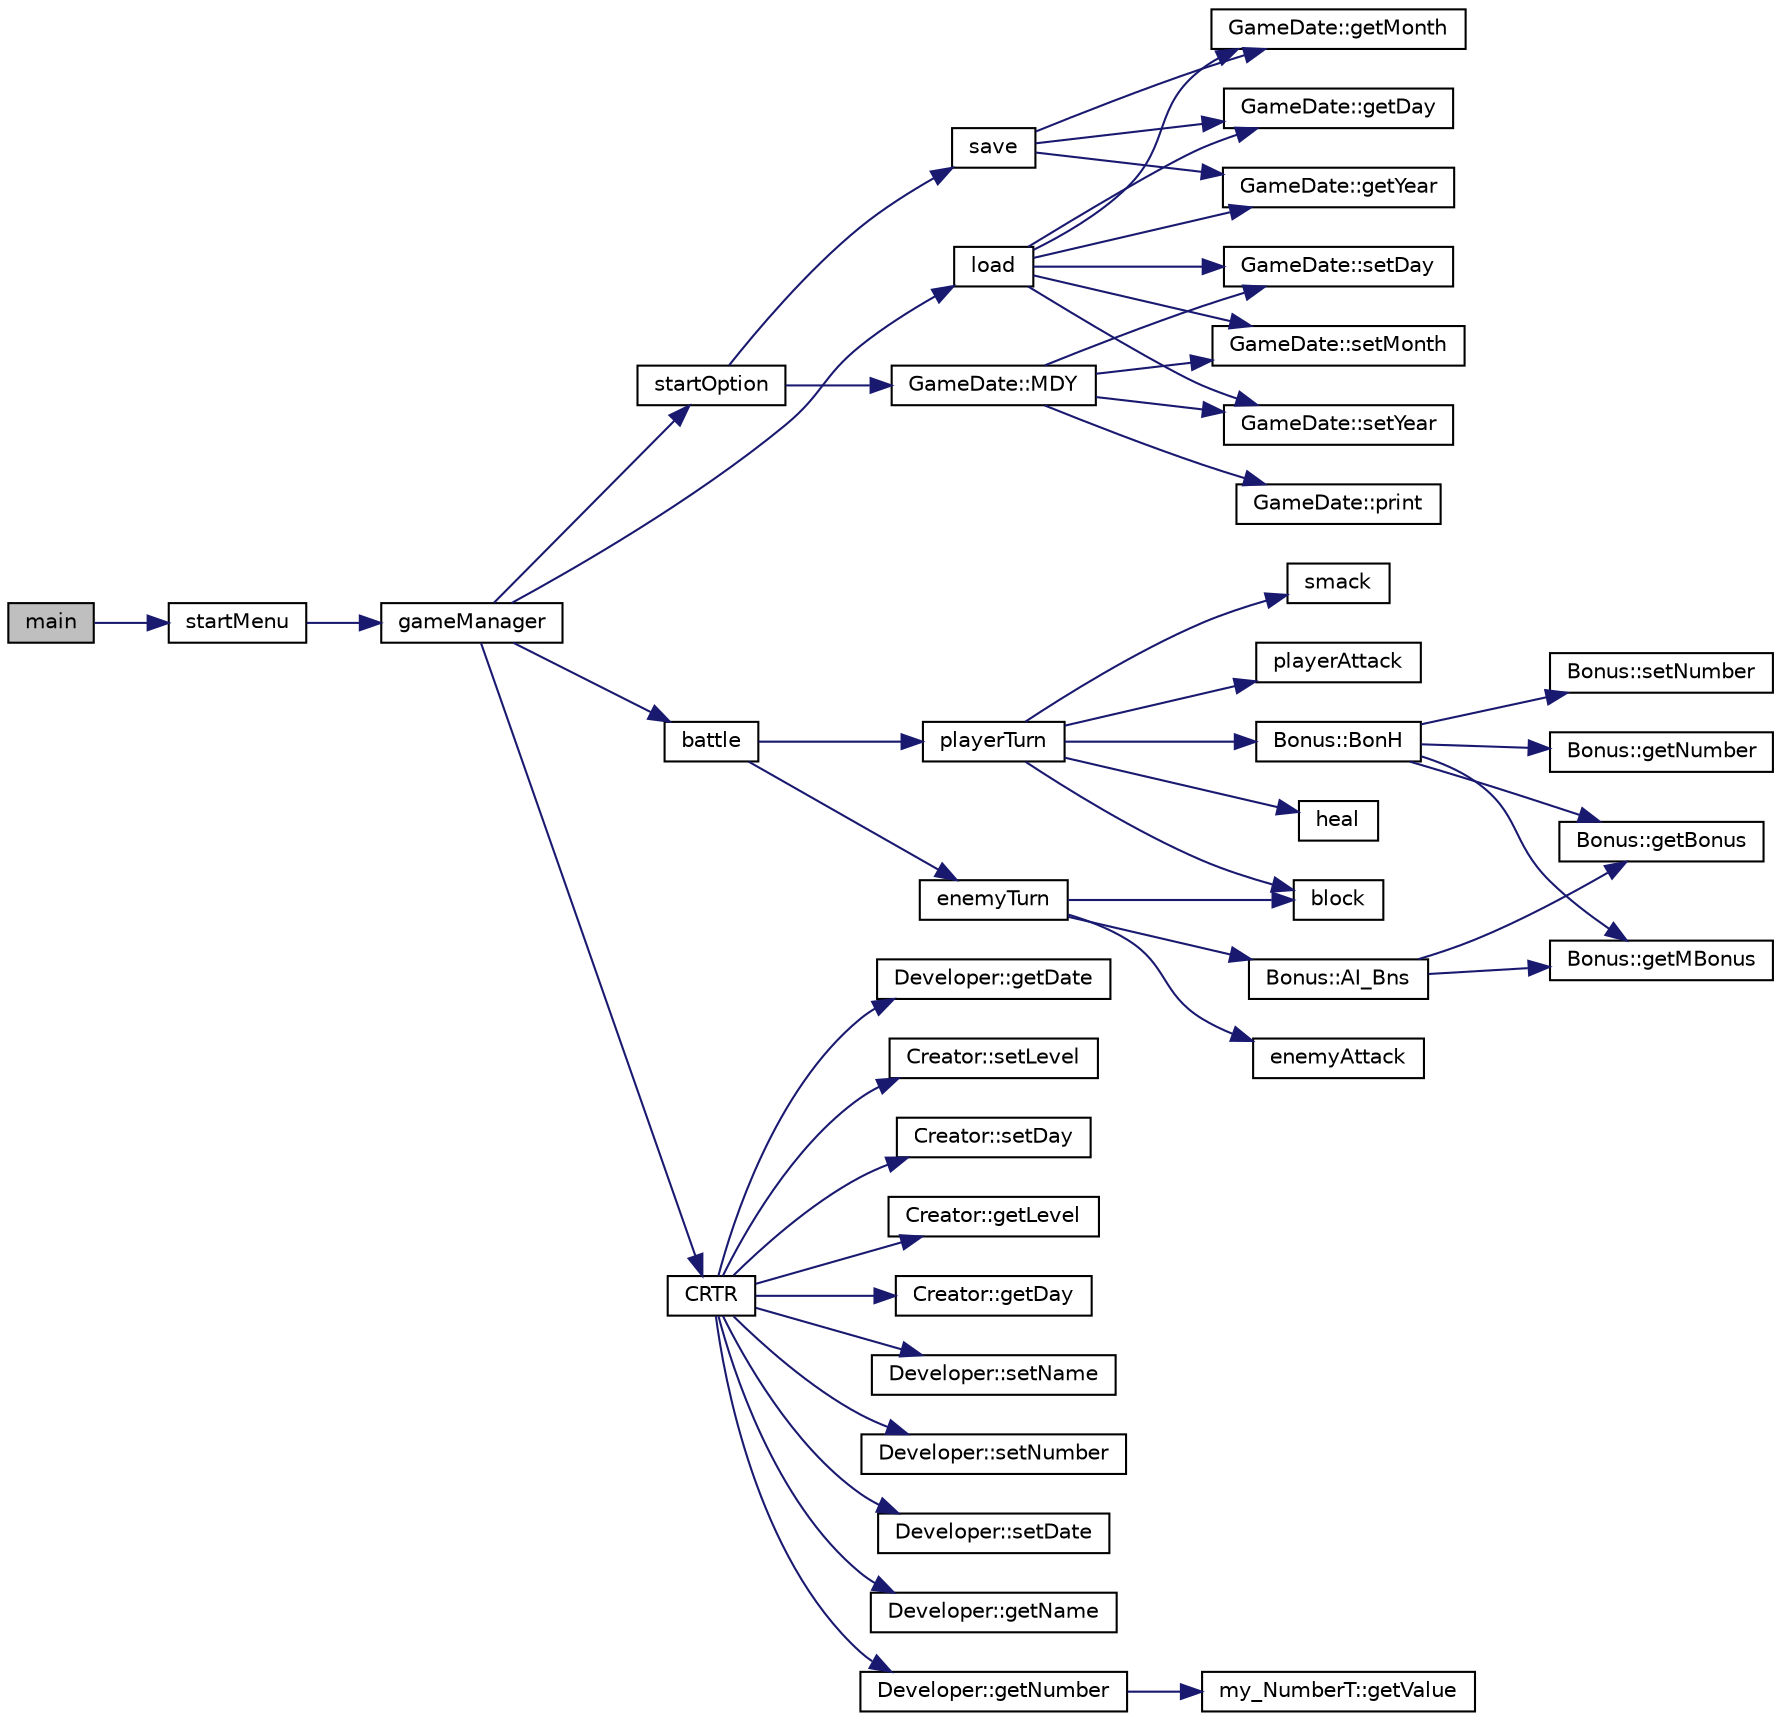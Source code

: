 digraph "main"
{
  edge [fontname="Helvetica",fontsize="10",labelfontname="Helvetica",labelfontsize="10"];
  node [fontname="Helvetica",fontsize="10",shape=record];
  rankdir="LR";
  Node1 [label="main",height=0.2,width=0.4,color="black", fillcolor="grey75", style="filled", fontcolor="black"];
  Node1 -> Node2 [color="midnightblue",fontsize="10",style="solid",fontname="Helvetica"];
  Node2 [label="startMenu",height=0.2,width=0.4,color="black", fillcolor="white", style="filled",URL="$main_8cpp.html#adb4b7104b34632fd046d9a534eced233"];
  Node2 -> Node3 [color="midnightblue",fontsize="10",style="solid",fontname="Helvetica"];
  Node3 [label="gameManager",height=0.2,width=0.4,color="black", fillcolor="white", style="filled",URL="$main_8cpp.html#a1fa62b46e875fff4cb5f5ea66f93a671"];
  Node3 -> Node4 [color="midnightblue",fontsize="10",style="solid",fontname="Helvetica"];
  Node4 [label="startOption",height=0.2,width=0.4,color="black", fillcolor="white", style="filled",URL="$main_8cpp.html#a9421d775ae363a991198f68d5dbf7b19"];
  Node4 -> Node5 [color="midnightblue",fontsize="10",style="solid",fontname="Helvetica"];
  Node5 [label="GameDate::MDY",height=0.2,width=0.4,color="black", fillcolor="white", style="filled",URL="$class_game_date.html#a46f2fcc90a57600fd45b783d9f8cd0c3"];
  Node5 -> Node6 [color="midnightblue",fontsize="10",style="solid",fontname="Helvetica"];
  Node6 [label="GameDate::setDay",height=0.2,width=0.4,color="black", fillcolor="white", style="filled",URL="$class_game_date.html#aba5c6ab5a4f050ceb431fbcd037009d3"];
  Node5 -> Node7 [color="midnightblue",fontsize="10",style="solid",fontname="Helvetica"];
  Node7 [label="GameDate::setMonth",height=0.2,width=0.4,color="black", fillcolor="white", style="filled",URL="$class_game_date.html#a55608e9a69e32403ae008291681bbf59"];
  Node5 -> Node8 [color="midnightblue",fontsize="10",style="solid",fontname="Helvetica"];
  Node8 [label="GameDate::setYear",height=0.2,width=0.4,color="black", fillcolor="white", style="filled",URL="$class_game_date.html#adcaba92c4db1fa259a5d8ae9704064e5"];
  Node5 -> Node9 [color="midnightblue",fontsize="10",style="solid",fontname="Helvetica"];
  Node9 [label="GameDate::print",height=0.2,width=0.4,color="black", fillcolor="white", style="filled",URL="$class_game_date.html#ae0829c804c22c72d1fe34080aed5cea3"];
  Node4 -> Node10 [color="midnightblue",fontsize="10",style="solid",fontname="Helvetica"];
  Node10 [label="save",height=0.2,width=0.4,color="black", fillcolor="white", style="filled",URL="$main_8cpp.html#ae37e254cdfd11133af9b06c52f393d6e"];
  Node10 -> Node11 [color="midnightblue",fontsize="10",style="solid",fontname="Helvetica"];
  Node11 [label="GameDate::getMonth",height=0.2,width=0.4,color="black", fillcolor="white", style="filled",URL="$class_game_date.html#a2b8fba33da7e4820587a2e6ccc9411e0"];
  Node10 -> Node12 [color="midnightblue",fontsize="10",style="solid",fontname="Helvetica"];
  Node12 [label="GameDate::getDay",height=0.2,width=0.4,color="black", fillcolor="white", style="filled",URL="$class_game_date.html#aa5f51d52c16e608253fd4c2762a1dfbb"];
  Node10 -> Node13 [color="midnightblue",fontsize="10",style="solid",fontname="Helvetica"];
  Node13 [label="GameDate::getYear",height=0.2,width=0.4,color="black", fillcolor="white", style="filled",URL="$class_game_date.html#ac996cd8d1fbd5a4ad9ede22a6b9aa7aa"];
  Node3 -> Node14 [color="midnightblue",fontsize="10",style="solid",fontname="Helvetica"];
  Node14 [label="load",height=0.2,width=0.4,color="black", fillcolor="white", style="filled",URL="$main_8cpp.html#af3dc1f4eaeaabc4cb2741c991bc47f3d"];
  Node14 -> Node7 [color="midnightblue",fontsize="10",style="solid",fontname="Helvetica"];
  Node14 -> Node6 [color="midnightblue",fontsize="10",style="solid",fontname="Helvetica"];
  Node14 -> Node8 [color="midnightblue",fontsize="10",style="solid",fontname="Helvetica"];
  Node14 -> Node11 [color="midnightblue",fontsize="10",style="solid",fontname="Helvetica"];
  Node14 -> Node12 [color="midnightblue",fontsize="10",style="solid",fontname="Helvetica"];
  Node14 -> Node13 [color="midnightblue",fontsize="10",style="solid",fontname="Helvetica"];
  Node3 -> Node15 [color="midnightblue",fontsize="10",style="solid",fontname="Helvetica"];
  Node15 [label="battle",height=0.2,width=0.4,color="black", fillcolor="white", style="filled",URL="$main_8cpp.html#a9f1fc8afafd91b62e36d45f690623ec3"];
  Node15 -> Node16 [color="midnightblue",fontsize="10",style="solid",fontname="Helvetica"];
  Node16 [label="playerTurn",height=0.2,width=0.4,color="black", fillcolor="white", style="filled",URL="$main_8cpp.html#a8cea86ce6455bbc0fe2dd9491af1444e"];
  Node16 -> Node17 [color="midnightblue",fontsize="10",style="solid",fontname="Helvetica"];
  Node17 [label="Bonus::BonH",height=0.2,width=0.4,color="black", fillcolor="white", style="filled",URL="$class_bonus.html#aad2515d0e2e8a4e0c6fcbbd01c167712"];
  Node17 -> Node18 [color="midnightblue",fontsize="10",style="solid",fontname="Helvetica"];
  Node18 [label="Bonus::setNumber",height=0.2,width=0.4,color="black", fillcolor="white", style="filled",URL="$class_bonus.html#a9b49303ba2ac90ed51903d720c254d16"];
  Node17 -> Node19 [color="midnightblue",fontsize="10",style="solid",fontname="Helvetica"];
  Node19 [label="Bonus::getNumber",height=0.2,width=0.4,color="black", fillcolor="white", style="filled",URL="$class_bonus.html#a8410340d40b2c2f94e6975da25715615"];
  Node17 -> Node20 [color="midnightblue",fontsize="10",style="solid",fontname="Helvetica"];
  Node20 [label="Bonus::getMBonus",height=0.2,width=0.4,color="black", fillcolor="white", style="filled",URL="$class_bonus.html#aaa4cc8b64910ad7fac1a0e2408a26338"];
  Node17 -> Node21 [color="midnightblue",fontsize="10",style="solid",fontname="Helvetica"];
  Node21 [label="Bonus::getBonus",height=0.2,width=0.4,color="black", fillcolor="white", style="filled",URL="$class_bonus.html#a20eafd1e0dc632fbbd86d860822e95bf"];
  Node16 -> Node22 [color="midnightblue",fontsize="10",style="solid",fontname="Helvetica"];
  Node22 [label="heal",height=0.2,width=0.4,color="black", fillcolor="white", style="filled",URL="$main_8cpp.html#a4fc2c0136e62f2b645a505e3bd2d75be"];
  Node16 -> Node23 [color="midnightblue",fontsize="10",style="solid",fontname="Helvetica"];
  Node23 [label="smack",height=0.2,width=0.4,color="black", fillcolor="white", style="filled",URL="$main_8cpp.html#a7fffa328a80d69f42c77deccb0c98a2d"];
  Node16 -> Node24 [color="midnightblue",fontsize="10",style="solid",fontname="Helvetica"];
  Node24 [label="block",height=0.2,width=0.4,color="black", fillcolor="white", style="filled",URL="$main_8cpp.html#a81aa732ee1c52ed612ce57909dde6b75"];
  Node16 -> Node25 [color="midnightblue",fontsize="10",style="solid",fontname="Helvetica"];
  Node25 [label="playerAttack",height=0.2,width=0.4,color="black", fillcolor="white", style="filled",URL="$main_8cpp.html#a0d2f7982285746f2c3086e8c3430c8aa"];
  Node15 -> Node26 [color="midnightblue",fontsize="10",style="solid",fontname="Helvetica"];
  Node26 [label="enemyTurn",height=0.2,width=0.4,color="black", fillcolor="white", style="filled",URL="$main_8cpp.html#a6c34c0f60b1ebdcf3f8835bc5e6ca22c"];
  Node26 -> Node27 [color="midnightblue",fontsize="10",style="solid",fontname="Helvetica"];
  Node27 [label="Bonus::AI_Bns",height=0.2,width=0.4,color="black", fillcolor="white", style="filled",URL="$class_bonus.html#ae2f51b8407ff820aa8a0a180d2158554"];
  Node27 -> Node20 [color="midnightblue",fontsize="10",style="solid",fontname="Helvetica"];
  Node27 -> Node21 [color="midnightblue",fontsize="10",style="solid",fontname="Helvetica"];
  Node26 -> Node24 [color="midnightblue",fontsize="10",style="solid",fontname="Helvetica"];
  Node26 -> Node28 [color="midnightblue",fontsize="10",style="solid",fontname="Helvetica"];
  Node28 [label="enemyAttack",height=0.2,width=0.4,color="black", fillcolor="white", style="filled",URL="$main_8cpp.html#ab340df13ba844ded5c4de5a3d9a7a3dc"];
  Node3 -> Node29 [color="midnightblue",fontsize="10",style="solid",fontname="Helvetica"];
  Node29 [label="CRTR",height=0.2,width=0.4,color="black", fillcolor="white", style="filled",URL="$main_8cpp.html#a7c6049047dd1945c70484e3e37847f7b"];
  Node29 -> Node30 [color="midnightblue",fontsize="10",style="solid",fontname="Helvetica"];
  Node30 [label="Developer::setName",height=0.2,width=0.4,color="black", fillcolor="white", style="filled",URL="$class_developer.html#aed0b441a49c60fcfbcdeb730bc6efb79"];
  Node29 -> Node31 [color="midnightblue",fontsize="10",style="solid",fontname="Helvetica"];
  Node31 [label="Developer::setNumber",height=0.2,width=0.4,color="black", fillcolor="white", style="filled",URL="$class_developer.html#afa96e363d27b88c0c54ebffadef4f728"];
  Node29 -> Node32 [color="midnightblue",fontsize="10",style="solid",fontname="Helvetica"];
  Node32 [label="Developer::setDate",height=0.2,width=0.4,color="black", fillcolor="white", style="filled",URL="$class_developer.html#aebac796aa948255e4ca15c8fbbc0d010"];
  Node29 -> Node33 [color="midnightblue",fontsize="10",style="solid",fontname="Helvetica"];
  Node33 [label="Developer::getName",height=0.2,width=0.4,color="black", fillcolor="white", style="filled",URL="$class_developer.html#abcaa88f55cd1dbd58daf281f8b504172"];
  Node29 -> Node34 [color="midnightblue",fontsize="10",style="solid",fontname="Helvetica"];
  Node34 [label="Developer::getNumber",height=0.2,width=0.4,color="black", fillcolor="white", style="filled",URL="$class_developer.html#ab1e964805d449751217f40e210596fc3"];
  Node34 -> Node35 [color="midnightblue",fontsize="10",style="solid",fontname="Helvetica"];
  Node35 [label="my_NumberT::getValue",height=0.2,width=0.4,color="black", fillcolor="white", style="filled",URL="$classmy___number_t.html#ac987528d323d8a2ed013a200ddb13a5f"];
  Node29 -> Node36 [color="midnightblue",fontsize="10",style="solid",fontname="Helvetica"];
  Node36 [label="Developer::getDate",height=0.2,width=0.4,color="black", fillcolor="white", style="filled",URL="$class_developer.html#a5ab8342af9b6352324787b66a1035c69"];
  Node29 -> Node37 [color="midnightblue",fontsize="10",style="solid",fontname="Helvetica"];
  Node37 [label="Creator::setLevel",height=0.2,width=0.4,color="black", fillcolor="white", style="filled",URL="$class_creator.html#a08a3e34a0fd9f2f0005f1fefd05f4f96"];
  Node29 -> Node38 [color="midnightblue",fontsize="10",style="solid",fontname="Helvetica"];
  Node38 [label="Creator::setDay",height=0.2,width=0.4,color="black", fillcolor="white", style="filled",URL="$class_creator.html#acd24fa39930d724d13a21f30ec423e4f"];
  Node29 -> Node39 [color="midnightblue",fontsize="10",style="solid",fontname="Helvetica"];
  Node39 [label="Creator::getLevel",height=0.2,width=0.4,color="black", fillcolor="white", style="filled",URL="$class_creator.html#aa8247cf632e973741f6905a1030b9306"];
  Node29 -> Node40 [color="midnightblue",fontsize="10",style="solid",fontname="Helvetica"];
  Node40 [label="Creator::getDay",height=0.2,width=0.4,color="black", fillcolor="white", style="filled",URL="$class_creator.html#a154311115ed492e31eec167458a6ec11"];
}
